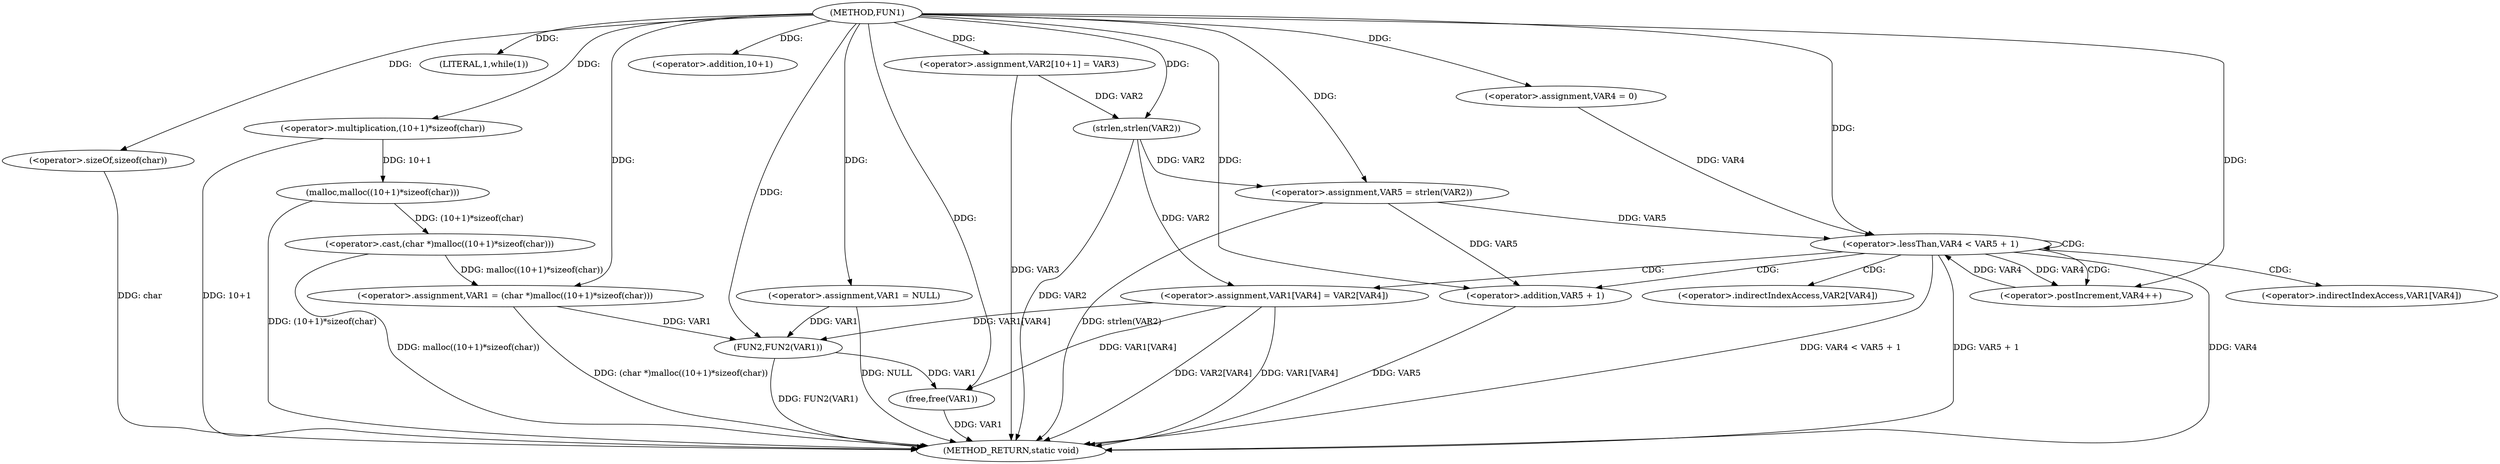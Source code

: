 digraph FUN1 {  
"1000100" [label = "(METHOD,FUN1)" ]
"1000155" [label = "(METHOD_RETURN,static void)" ]
"1000103" [label = "(<operator>.assignment,VAR1 = NULL)" ]
"1000107" [label = "(LITERAL,1,while(1))" ]
"1000109" [label = "(<operator>.assignment,VAR1 = (char *)malloc((10+1)*sizeof(char)))" ]
"1000111" [label = "(<operator>.cast,(char *)malloc((10+1)*sizeof(char)))" ]
"1000113" [label = "(malloc,malloc((10+1)*sizeof(char)))" ]
"1000114" [label = "(<operator>.multiplication,(10+1)*sizeof(char))" ]
"1000115" [label = "(<operator>.addition,10+1)" ]
"1000118" [label = "(<operator>.sizeOf,sizeof(char))" ]
"1000123" [label = "(<operator>.assignment,VAR2[10+1] = VAR3)" ]
"1000128" [label = "(<operator>.assignment,VAR5 = strlen(VAR2))" ]
"1000130" [label = "(strlen,strlen(VAR2))" ]
"1000133" [label = "(<operator>.assignment,VAR4 = 0)" ]
"1000136" [label = "(<operator>.lessThan,VAR4 < VAR5 + 1)" ]
"1000138" [label = "(<operator>.addition,VAR5 + 1)" ]
"1000141" [label = "(<operator>.postIncrement,VAR4++)" ]
"1000144" [label = "(<operator>.assignment,VAR1[VAR4] = VAR2[VAR4])" ]
"1000151" [label = "(FUN2,FUN2(VAR1))" ]
"1000153" [label = "(free,free(VAR1))" ]
"1000145" [label = "(<operator>.indirectIndexAccess,VAR1[VAR4])" ]
"1000148" [label = "(<operator>.indirectIndexAccess,VAR2[VAR4])" ]
  "1000128" -> "1000155"  [ label = "DDG: strlen(VAR2)"] 
  "1000123" -> "1000155"  [ label = "DDG: VAR3"] 
  "1000151" -> "1000155"  [ label = "DDG: FUN2(VAR1)"] 
  "1000103" -> "1000155"  [ label = "DDG: NULL"] 
  "1000113" -> "1000155"  [ label = "DDG: (10+1)*sizeof(char)"] 
  "1000114" -> "1000155"  [ label = "DDG: 10+1"] 
  "1000144" -> "1000155"  [ label = "DDG: VAR2[VAR4]"] 
  "1000153" -> "1000155"  [ label = "DDG: VAR1"] 
  "1000111" -> "1000155"  [ label = "DDG: malloc((10+1)*sizeof(char))"] 
  "1000118" -> "1000155"  [ label = "DDG: char"] 
  "1000109" -> "1000155"  [ label = "DDG: (char *)malloc((10+1)*sizeof(char))"] 
  "1000130" -> "1000155"  [ label = "DDG: VAR2"] 
  "1000138" -> "1000155"  [ label = "DDG: VAR5"] 
  "1000136" -> "1000155"  [ label = "DDG: VAR4 < VAR5 + 1"] 
  "1000144" -> "1000155"  [ label = "DDG: VAR1[VAR4]"] 
  "1000136" -> "1000155"  [ label = "DDG: VAR5 + 1"] 
  "1000136" -> "1000155"  [ label = "DDG: VAR4"] 
  "1000100" -> "1000103"  [ label = "DDG: "] 
  "1000100" -> "1000107"  [ label = "DDG: "] 
  "1000111" -> "1000109"  [ label = "DDG: malloc((10+1)*sizeof(char))"] 
  "1000100" -> "1000109"  [ label = "DDG: "] 
  "1000113" -> "1000111"  [ label = "DDG: (10+1)*sizeof(char)"] 
  "1000114" -> "1000113"  [ label = "DDG: 10+1"] 
  "1000100" -> "1000114"  [ label = "DDG: "] 
  "1000100" -> "1000115"  [ label = "DDG: "] 
  "1000100" -> "1000118"  [ label = "DDG: "] 
  "1000100" -> "1000123"  [ label = "DDG: "] 
  "1000130" -> "1000128"  [ label = "DDG: VAR2"] 
  "1000100" -> "1000128"  [ label = "DDG: "] 
  "1000123" -> "1000130"  [ label = "DDG: VAR2"] 
  "1000100" -> "1000130"  [ label = "DDG: "] 
  "1000100" -> "1000133"  [ label = "DDG: "] 
  "1000141" -> "1000136"  [ label = "DDG: VAR4"] 
  "1000133" -> "1000136"  [ label = "DDG: VAR4"] 
  "1000100" -> "1000136"  [ label = "DDG: "] 
  "1000128" -> "1000136"  [ label = "DDG: VAR5"] 
  "1000128" -> "1000138"  [ label = "DDG: VAR5"] 
  "1000100" -> "1000138"  [ label = "DDG: "] 
  "1000136" -> "1000141"  [ label = "DDG: VAR4"] 
  "1000100" -> "1000141"  [ label = "DDG: "] 
  "1000130" -> "1000144"  [ label = "DDG: VAR2"] 
  "1000103" -> "1000151"  [ label = "DDG: VAR1"] 
  "1000109" -> "1000151"  [ label = "DDG: VAR1"] 
  "1000144" -> "1000151"  [ label = "DDG: VAR1[VAR4]"] 
  "1000100" -> "1000151"  [ label = "DDG: "] 
  "1000151" -> "1000153"  [ label = "DDG: VAR1"] 
  "1000144" -> "1000153"  [ label = "DDG: VAR1[VAR4]"] 
  "1000100" -> "1000153"  [ label = "DDG: "] 
  "1000136" -> "1000141"  [ label = "CDG: "] 
  "1000136" -> "1000145"  [ label = "CDG: "] 
  "1000136" -> "1000148"  [ label = "CDG: "] 
  "1000136" -> "1000136"  [ label = "CDG: "] 
  "1000136" -> "1000144"  [ label = "CDG: "] 
  "1000136" -> "1000138"  [ label = "CDG: "] 
}
